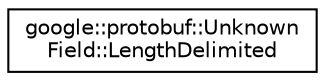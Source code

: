 digraph "类继承关系图"
{
 // LATEX_PDF_SIZE
  edge [fontname="Helvetica",fontsize="10",labelfontname="Helvetica",labelfontsize="10"];
  node [fontname="Helvetica",fontsize="10",shape=record];
  rankdir="LR";
  Node0 [label="google::protobuf::Unknown\lField::LengthDelimited",height=0.2,width=0.4,color="black", fillcolor="white", style="filled",URL="$uniongoogle_1_1protobuf_1_1UnknownField_1_1LengthDelimited.html",tooltip=" "];
}
